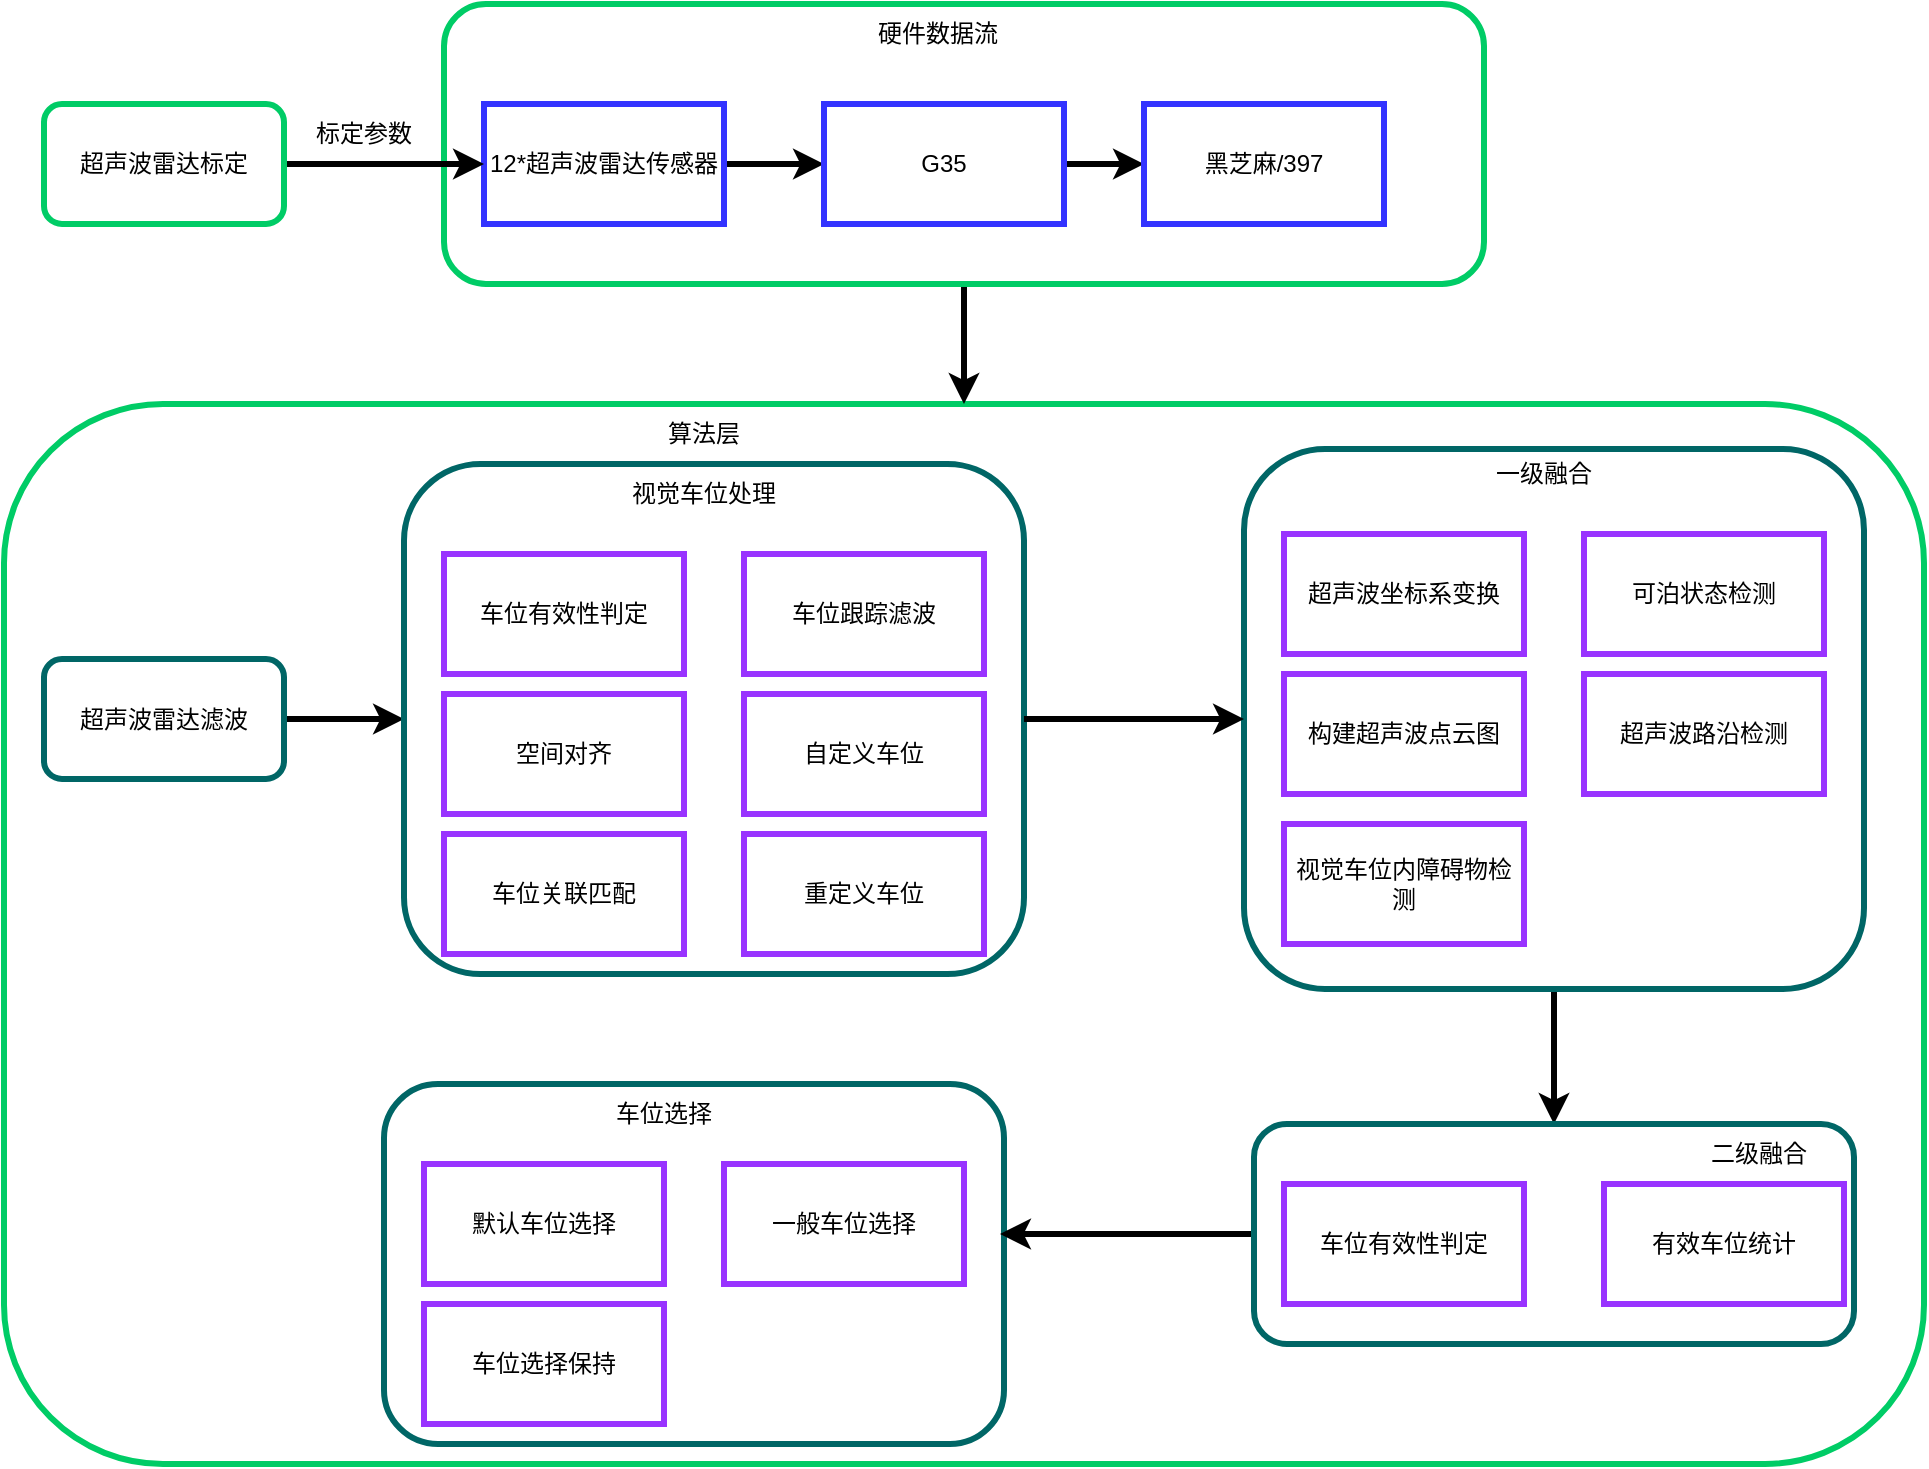 <mxfile version="20.6.0" type="github">
  <diagram id="mb-tZgp3zU6TYsqnozkC" name="第 1 页">
    <mxGraphModel dx="1185" dy="595" grid="1" gridSize="10" guides="1" tooltips="1" connect="1" arrows="1" fold="1" page="1" pageScale="1" pageWidth="827" pageHeight="1169" math="0" shadow="0">
      <root>
        <mxCell id="0" />
        <mxCell id="1" parent="0" />
        <mxCell id="oG98ub2oCXn5vGbXNvR_-4" value="" style="rounded=1;whiteSpace=wrap;html=1;strokeColor=#00CC66;strokeWidth=3;" vertex="1" parent="1">
          <mxGeometry x="20" y="230" width="960" height="530" as="geometry" />
        </mxCell>
        <mxCell id="oG98ub2oCXn5vGbXNvR_-5" style="edgeStyle=orthogonalEdgeStyle;rounded=0;orthogonalLoop=1;jettySize=auto;html=1;exitX=0.5;exitY=1;exitDx=0;exitDy=0;entryX=0.5;entryY=0;entryDx=0;entryDy=0;strokeWidth=3;" edge="1" parent="1" source="66FuJ6tfi-zrDr_wdLSn-44" target="oG98ub2oCXn5vGbXNvR_-4">
          <mxGeometry relative="1" as="geometry" />
        </mxCell>
        <mxCell id="66FuJ6tfi-zrDr_wdLSn-44" value="" style="rounded=1;whiteSpace=wrap;html=1;strokeColor=#00CC66;strokeWidth=3;" parent="1" vertex="1">
          <mxGeometry x="240" y="30" width="520" height="140" as="geometry" />
        </mxCell>
        <mxCell id="66FuJ6tfi-zrDr_wdLSn-9" style="edgeStyle=orthogonalEdgeStyle;rounded=0;orthogonalLoop=1;jettySize=auto;html=1;entryX=0;entryY=0.5;entryDx=0;entryDy=0;strokeWidth=3;" parent="1" source="66FuJ6tfi-zrDr_wdLSn-1" target="66FuJ6tfi-zrDr_wdLSn-8" edge="1">
          <mxGeometry relative="1" as="geometry" />
        </mxCell>
        <mxCell id="66FuJ6tfi-zrDr_wdLSn-1" value="12*超声波雷达传感器" style="rounded=0;whiteSpace=wrap;html=1;strokeWidth=3;strokeColor=#3333FF;" parent="1" vertex="1">
          <mxGeometry x="260" y="80" width="120" height="60" as="geometry" />
        </mxCell>
        <mxCell id="66FuJ6tfi-zrDr_wdLSn-5" style="edgeStyle=orthogonalEdgeStyle;rounded=0;orthogonalLoop=1;jettySize=auto;html=1;strokeWidth=3;" parent="1" source="66FuJ6tfi-zrDr_wdLSn-4" target="66FuJ6tfi-zrDr_wdLSn-1" edge="1">
          <mxGeometry relative="1" as="geometry" />
        </mxCell>
        <mxCell id="66FuJ6tfi-zrDr_wdLSn-4" value="超声波雷达标定" style="rounded=1;whiteSpace=wrap;html=1;strokeColor=#00CC66;strokeWidth=3;" parent="1" vertex="1">
          <mxGeometry x="40" y="80" width="120" height="60" as="geometry" />
        </mxCell>
        <mxCell id="66FuJ6tfi-zrDr_wdLSn-6" value="标定参数" style="text;html=1;strokeColor=none;fillColor=none;align=center;verticalAlign=middle;whiteSpace=wrap;rounded=0;strokeWidth=3;" parent="1" vertex="1">
          <mxGeometry x="170" y="80" width="60" height="30" as="geometry" />
        </mxCell>
        <mxCell id="66FuJ6tfi-zrDr_wdLSn-11" value="" style="edgeStyle=orthogonalEdgeStyle;rounded=0;orthogonalLoop=1;jettySize=auto;html=1;strokeWidth=3;" parent="1" source="66FuJ6tfi-zrDr_wdLSn-8" target="66FuJ6tfi-zrDr_wdLSn-10" edge="1">
          <mxGeometry relative="1" as="geometry" />
        </mxCell>
        <mxCell id="66FuJ6tfi-zrDr_wdLSn-8" value="G35" style="rounded=0;whiteSpace=wrap;html=1;strokeWidth=3;strokeColor=#3333FF;" parent="1" vertex="1">
          <mxGeometry x="430" y="80" width="120" height="60" as="geometry" />
        </mxCell>
        <mxCell id="66FuJ6tfi-zrDr_wdLSn-10" value="黑芝麻/397" style="rounded=0;whiteSpace=wrap;html=1;strokeWidth=3;strokeColor=#3333FF;" parent="1" vertex="1">
          <mxGeometry x="590" y="80" width="120" height="60" as="geometry" />
        </mxCell>
        <mxCell id="66FuJ6tfi-zrDr_wdLSn-55" style="edgeStyle=orthogonalEdgeStyle;rounded=0;orthogonalLoop=1;jettySize=auto;html=1;strokeWidth=3;entryX=0;entryY=0.5;entryDx=0;entryDy=0;" parent="1" source="66FuJ6tfi-zrDr_wdLSn-14" target="66FuJ6tfi-zrDr_wdLSn-15" edge="1">
          <mxGeometry relative="1" as="geometry" />
        </mxCell>
        <mxCell id="66FuJ6tfi-zrDr_wdLSn-24" value="" style="group" parent="1" vertex="1" connectable="0">
          <mxGeometry x="220" y="260" width="340" height="270" as="geometry" />
        </mxCell>
        <mxCell id="66FuJ6tfi-zrDr_wdLSn-15" value="" style="rounded=1;whiteSpace=wrap;html=1;strokeColor=#006666;strokeWidth=3;" parent="66FuJ6tfi-zrDr_wdLSn-24" vertex="1">
          <mxGeometry width="310" height="255" as="geometry" />
        </mxCell>
        <mxCell id="66FuJ6tfi-zrDr_wdLSn-16" value="车位有效性判定" style="rounded=0;whiteSpace=wrap;html=1;strokeColor=#9933FF;strokeWidth=3;" parent="66FuJ6tfi-zrDr_wdLSn-24" vertex="1">
          <mxGeometry x="20" y="45" width="120" height="60" as="geometry" />
        </mxCell>
        <mxCell id="66FuJ6tfi-zrDr_wdLSn-17" value="视觉车位处理" style="text;html=1;strokeColor=none;fillColor=none;align=center;verticalAlign=middle;whiteSpace=wrap;rounded=0;strokeWidth=3;" parent="66FuJ6tfi-zrDr_wdLSn-24" vertex="1">
          <mxGeometry x="110" width="80" height="30" as="geometry" />
        </mxCell>
        <mxCell id="66FuJ6tfi-zrDr_wdLSn-19" value="空间对齐" style="rounded=0;whiteSpace=wrap;html=1;strokeColor=#9933FF;strokeWidth=3;" parent="66FuJ6tfi-zrDr_wdLSn-24" vertex="1">
          <mxGeometry x="20" y="115" width="120" height="60" as="geometry" />
        </mxCell>
        <mxCell id="66FuJ6tfi-zrDr_wdLSn-20" value="车位关联匹配" style="rounded=0;whiteSpace=wrap;html=1;strokeColor=#9933FF;strokeWidth=3;" parent="66FuJ6tfi-zrDr_wdLSn-24" vertex="1">
          <mxGeometry x="20" y="185" width="120" height="60" as="geometry" />
        </mxCell>
        <mxCell id="66FuJ6tfi-zrDr_wdLSn-21" value="车位跟踪滤波" style="rounded=0;whiteSpace=wrap;html=1;strokeColor=#9933FF;strokeWidth=3;" parent="66FuJ6tfi-zrDr_wdLSn-24" vertex="1">
          <mxGeometry x="170" y="45" width="120" height="60" as="geometry" />
        </mxCell>
        <mxCell id="66FuJ6tfi-zrDr_wdLSn-22" value="自定义车位" style="rounded=0;whiteSpace=wrap;html=1;strokeColor=#9933FF;strokeWidth=3;" parent="66FuJ6tfi-zrDr_wdLSn-24" vertex="1">
          <mxGeometry x="170" y="115" width="120" height="60" as="geometry" />
        </mxCell>
        <mxCell id="66FuJ6tfi-zrDr_wdLSn-23" value="重定义车位" style="rounded=0;whiteSpace=wrap;html=1;strokeColor=#9933FF;strokeWidth=3;" parent="66FuJ6tfi-zrDr_wdLSn-24" vertex="1">
          <mxGeometry x="170" y="185" width="120" height="60" as="geometry" />
        </mxCell>
        <mxCell id="66FuJ6tfi-zrDr_wdLSn-45" value="硬件数据流" style="text;html=1;strokeColor=none;fillColor=none;align=center;verticalAlign=middle;whiteSpace=wrap;rounded=0;strokeWidth=3;" parent="1" vertex="1">
          <mxGeometry x="444" y="30" width="86" height="30" as="geometry" />
        </mxCell>
        <mxCell id="66FuJ6tfi-zrDr_wdLSn-48" value="" style="group" parent="1" vertex="1" connectable="0">
          <mxGeometry x="210" y="570" width="310" height="180" as="geometry" />
        </mxCell>
        <mxCell id="66FuJ6tfi-zrDr_wdLSn-38" value="" style="rounded=1;whiteSpace=wrap;html=1;strokeColor=#006666;strokeWidth=3;" parent="66FuJ6tfi-zrDr_wdLSn-48" vertex="1">
          <mxGeometry width="310" height="180" as="geometry" />
        </mxCell>
        <mxCell id="66FuJ6tfi-zrDr_wdLSn-39" value="默认车位选择" style="rounded=0;whiteSpace=wrap;html=1;strokeColor=#9933FF;strokeWidth=3;" parent="66FuJ6tfi-zrDr_wdLSn-48" vertex="1">
          <mxGeometry x="20" y="40" width="120" height="60" as="geometry" />
        </mxCell>
        <mxCell id="66FuJ6tfi-zrDr_wdLSn-40" value="车位选择" style="text;html=1;strokeColor=none;fillColor=none;align=center;verticalAlign=middle;whiteSpace=wrap;rounded=0;strokeWidth=3;" parent="66FuJ6tfi-zrDr_wdLSn-48" vertex="1">
          <mxGeometry x="100" width="80" height="30" as="geometry" />
        </mxCell>
        <mxCell id="66FuJ6tfi-zrDr_wdLSn-41" value="一般车位选择" style="rounded=0;whiteSpace=wrap;html=1;strokeColor=#9933FF;strokeWidth=3;" parent="66FuJ6tfi-zrDr_wdLSn-48" vertex="1">
          <mxGeometry x="170" y="40" width="120" height="60" as="geometry" />
        </mxCell>
        <mxCell id="66FuJ6tfi-zrDr_wdLSn-42" value="车位选择保持" style="rounded=0;whiteSpace=wrap;html=1;strokeColor=#9933FF;strokeWidth=3;" parent="66FuJ6tfi-zrDr_wdLSn-48" vertex="1">
          <mxGeometry x="20" y="110" width="120" height="60" as="geometry" />
        </mxCell>
        <mxCell id="66FuJ6tfi-zrDr_wdLSn-51" value="算法层" style="text;html=1;strokeColor=none;fillColor=none;align=center;verticalAlign=middle;whiteSpace=wrap;rounded=0;strokeWidth=3;" parent="1" vertex="1">
          <mxGeometry x="340" y="230" width="60" height="30" as="geometry" />
        </mxCell>
        <mxCell id="66FuJ6tfi-zrDr_wdLSn-57" style="edgeStyle=orthogonalEdgeStyle;rounded=0;orthogonalLoop=1;jettySize=auto;html=1;strokeWidth=3;" parent="1" source="66FuJ6tfi-zrDr_wdLSn-26" target="66FuJ6tfi-zrDr_wdLSn-34" edge="1">
          <mxGeometry relative="1" as="geometry" />
        </mxCell>
        <mxCell id="66FuJ6tfi-zrDr_wdLSn-58" style="edgeStyle=orthogonalEdgeStyle;rounded=0;orthogonalLoop=1;jettySize=auto;html=1;strokeWidth=3;" parent="1" source="66FuJ6tfi-zrDr_wdLSn-34" edge="1">
          <mxGeometry relative="1" as="geometry">
            <mxPoint x="518" y="645" as="targetPoint" />
          </mxGeometry>
        </mxCell>
        <mxCell id="66FuJ6tfi-zrDr_wdLSn-34" value="" style="rounded=1;whiteSpace=wrap;html=1;strokeColor=#006666;strokeWidth=3;" parent="1" vertex="1">
          <mxGeometry x="645" y="590" width="300" height="110" as="geometry" />
        </mxCell>
        <mxCell id="66FuJ6tfi-zrDr_wdLSn-35" value="二级融合" style="text;html=1;strokeColor=none;fillColor=none;align=center;verticalAlign=middle;whiteSpace=wrap;rounded=0;strokeWidth=3;" parent="1" vertex="1">
          <mxGeometry x="845" y="590" width="105" height="30" as="geometry" />
        </mxCell>
        <mxCell id="66FuJ6tfi-zrDr_wdLSn-36" value="车位有效性判定" style="rounded=0;whiteSpace=wrap;html=1;strokeColor=#9933FF;strokeWidth=3;" parent="1" vertex="1">
          <mxGeometry x="660" y="620" width="120" height="60" as="geometry" />
        </mxCell>
        <mxCell id="66FuJ6tfi-zrDr_wdLSn-37" value="有效车位统计" style="rounded=0;whiteSpace=wrap;html=1;strokeColor=#9933FF;strokeWidth=3;" parent="1" vertex="1">
          <mxGeometry x="820" y="620" width="120" height="60" as="geometry" />
        </mxCell>
        <mxCell id="66FuJ6tfi-zrDr_wdLSn-26" value="" style="rounded=1;whiteSpace=wrap;html=1;strokeColor=#006666;strokeWidth=3;" parent="1" vertex="1">
          <mxGeometry x="640" y="252.5" width="310" height="270" as="geometry" />
        </mxCell>
        <mxCell id="66FuJ6tfi-zrDr_wdLSn-28" value="一级融合" style="text;html=1;strokeColor=none;fillColor=none;align=center;verticalAlign=middle;whiteSpace=wrap;rounded=0;strokeWidth=3;" parent="1" vertex="1">
          <mxGeometry x="750" y="250" width="80" height="30" as="geometry" />
        </mxCell>
        <mxCell id="66FuJ6tfi-zrDr_wdLSn-29" value="超声波坐标系变换" style="rounded=0;whiteSpace=wrap;html=1;strokeColor=#9933FF;strokeWidth=3;" parent="1" vertex="1">
          <mxGeometry x="660" y="295" width="120" height="60" as="geometry" />
        </mxCell>
        <mxCell id="66FuJ6tfi-zrDr_wdLSn-30" value="构建超声波点云图" style="rounded=0;whiteSpace=wrap;html=1;strokeColor=#9933FF;strokeWidth=3;" parent="1" vertex="1">
          <mxGeometry x="660" y="365" width="120" height="60" as="geometry" />
        </mxCell>
        <mxCell id="66FuJ6tfi-zrDr_wdLSn-31" value="视觉车位内障碍物检测" style="rounded=0;whiteSpace=wrap;html=1;strokeColor=#9933FF;strokeWidth=3;" parent="1" vertex="1">
          <mxGeometry x="660" y="440" width="120" height="60" as="geometry" />
        </mxCell>
        <mxCell id="66FuJ6tfi-zrDr_wdLSn-32" value="可泊状态检测" style="rounded=0;whiteSpace=wrap;html=1;strokeColor=#9933FF;strokeWidth=3;" parent="1" vertex="1">
          <mxGeometry x="810" y="295" width="120" height="60" as="geometry" />
        </mxCell>
        <mxCell id="66FuJ6tfi-zrDr_wdLSn-33" value="超声波路沿检测" style="rounded=0;whiteSpace=wrap;html=1;strokeColor=#9933FF;strokeWidth=3;" parent="1" vertex="1">
          <mxGeometry x="810" y="365" width="120" height="60" as="geometry" />
        </mxCell>
        <mxCell id="oG98ub2oCXn5vGbXNvR_-3" style="edgeStyle=orthogonalEdgeStyle;rounded=0;orthogonalLoop=1;jettySize=auto;html=1;entryX=0;entryY=0.5;entryDx=0;entryDy=0;strokeWidth=3;" edge="1" parent="1" source="66FuJ6tfi-zrDr_wdLSn-15" target="66FuJ6tfi-zrDr_wdLSn-26">
          <mxGeometry relative="1" as="geometry" />
        </mxCell>
        <mxCell id="66FuJ6tfi-zrDr_wdLSn-14" value="超声波雷达滤波" style="rounded=1;whiteSpace=wrap;html=1;strokeColor=#006666;strokeWidth=3;" parent="1" vertex="1">
          <mxGeometry x="40" y="357.5" width="120" height="60" as="geometry" />
        </mxCell>
      </root>
    </mxGraphModel>
  </diagram>
</mxfile>
